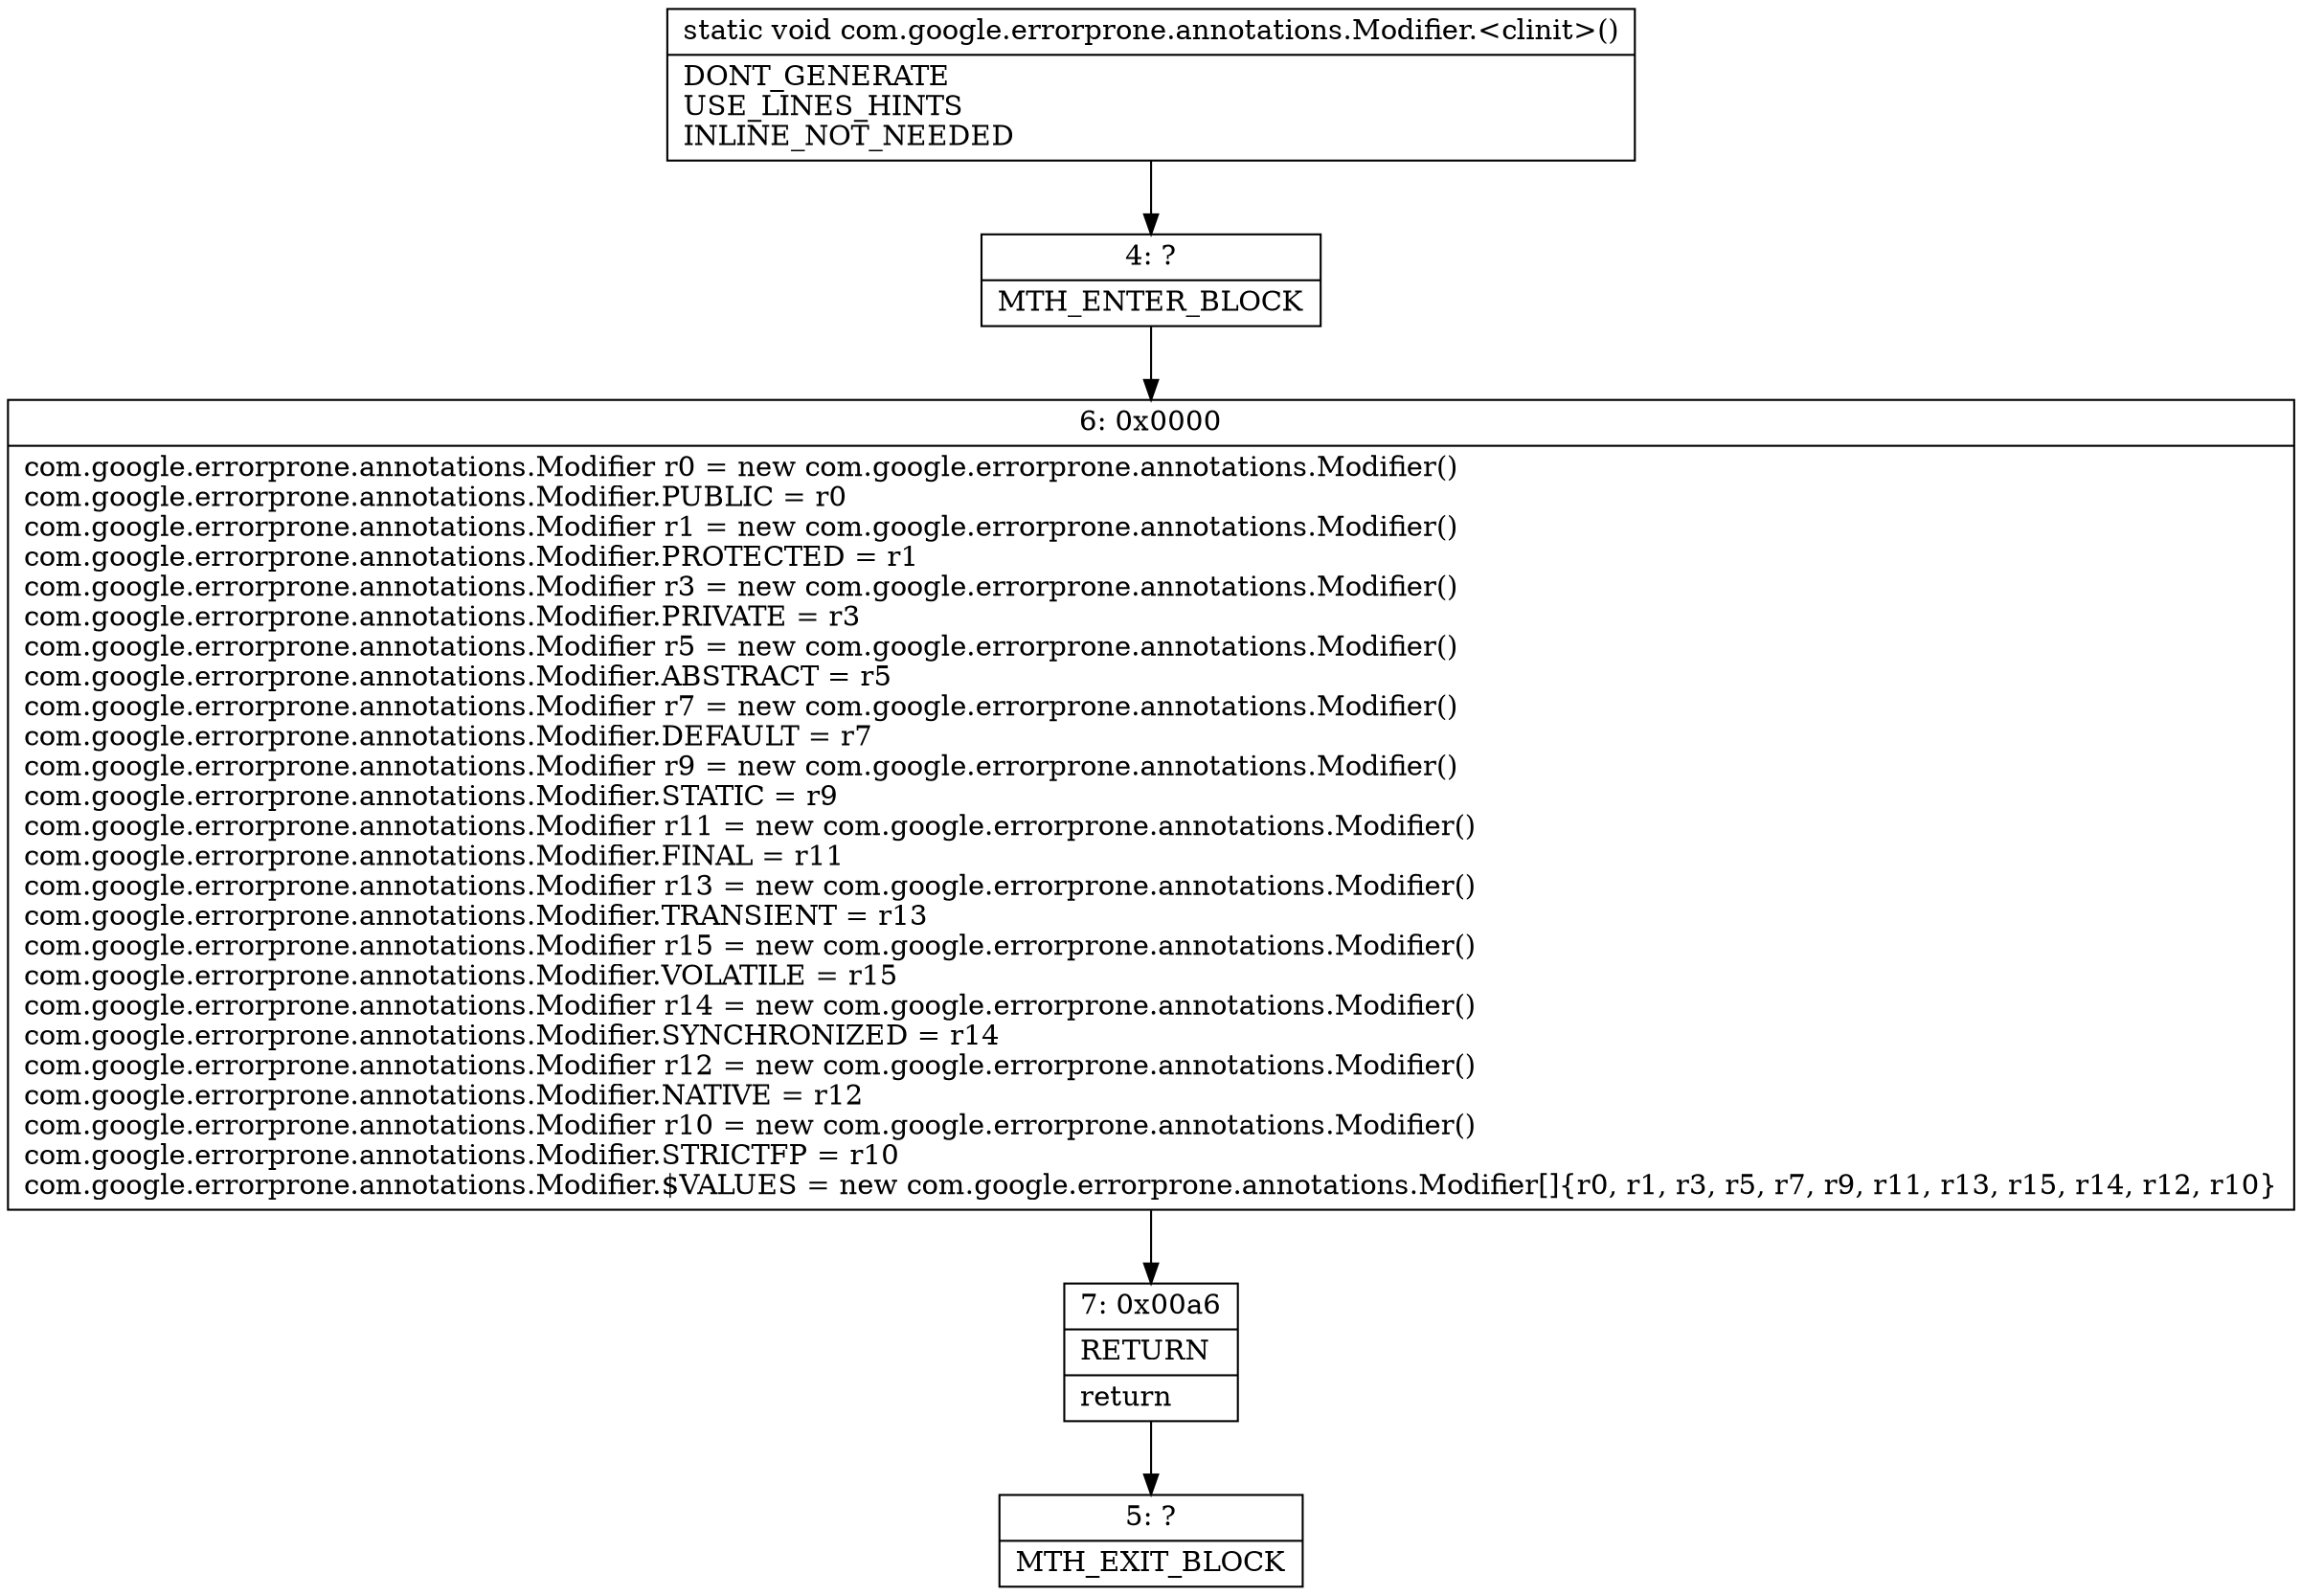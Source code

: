 digraph "CFG forcom.google.errorprone.annotations.Modifier.\<clinit\>()V" {
Node_4 [shape=record,label="{4\:\ ?|MTH_ENTER_BLOCK\l}"];
Node_6 [shape=record,label="{6\:\ 0x0000|com.google.errorprone.annotations.Modifier r0 = new com.google.errorprone.annotations.Modifier()\lcom.google.errorprone.annotations.Modifier.PUBLIC = r0\lcom.google.errorprone.annotations.Modifier r1 = new com.google.errorprone.annotations.Modifier()\lcom.google.errorprone.annotations.Modifier.PROTECTED = r1\lcom.google.errorprone.annotations.Modifier r3 = new com.google.errorprone.annotations.Modifier()\lcom.google.errorprone.annotations.Modifier.PRIVATE = r3\lcom.google.errorprone.annotations.Modifier r5 = new com.google.errorprone.annotations.Modifier()\lcom.google.errorprone.annotations.Modifier.ABSTRACT = r5\lcom.google.errorprone.annotations.Modifier r7 = new com.google.errorprone.annotations.Modifier()\lcom.google.errorprone.annotations.Modifier.DEFAULT = r7\lcom.google.errorprone.annotations.Modifier r9 = new com.google.errorprone.annotations.Modifier()\lcom.google.errorprone.annotations.Modifier.STATIC = r9\lcom.google.errorprone.annotations.Modifier r11 = new com.google.errorprone.annotations.Modifier()\lcom.google.errorprone.annotations.Modifier.FINAL = r11\lcom.google.errorprone.annotations.Modifier r13 = new com.google.errorprone.annotations.Modifier()\lcom.google.errorprone.annotations.Modifier.TRANSIENT = r13\lcom.google.errorprone.annotations.Modifier r15 = new com.google.errorprone.annotations.Modifier()\lcom.google.errorprone.annotations.Modifier.VOLATILE = r15\lcom.google.errorprone.annotations.Modifier r14 = new com.google.errorprone.annotations.Modifier()\lcom.google.errorprone.annotations.Modifier.SYNCHRONIZED = r14\lcom.google.errorprone.annotations.Modifier r12 = new com.google.errorprone.annotations.Modifier()\lcom.google.errorprone.annotations.Modifier.NATIVE = r12\lcom.google.errorprone.annotations.Modifier r10 = new com.google.errorprone.annotations.Modifier()\lcom.google.errorprone.annotations.Modifier.STRICTFP = r10\lcom.google.errorprone.annotations.Modifier.$VALUES = new com.google.errorprone.annotations.Modifier[]\{r0, r1, r3, r5, r7, r9, r11, r13, r15, r14, r12, r10\}\l}"];
Node_7 [shape=record,label="{7\:\ 0x00a6|RETURN\l|return\l}"];
Node_5 [shape=record,label="{5\:\ ?|MTH_EXIT_BLOCK\l}"];
MethodNode[shape=record,label="{static void com.google.errorprone.annotations.Modifier.\<clinit\>()  | DONT_GENERATE\lUSE_LINES_HINTS\lINLINE_NOT_NEEDED\l}"];
MethodNode -> Node_4;Node_4 -> Node_6;
Node_6 -> Node_7;
Node_7 -> Node_5;
}

